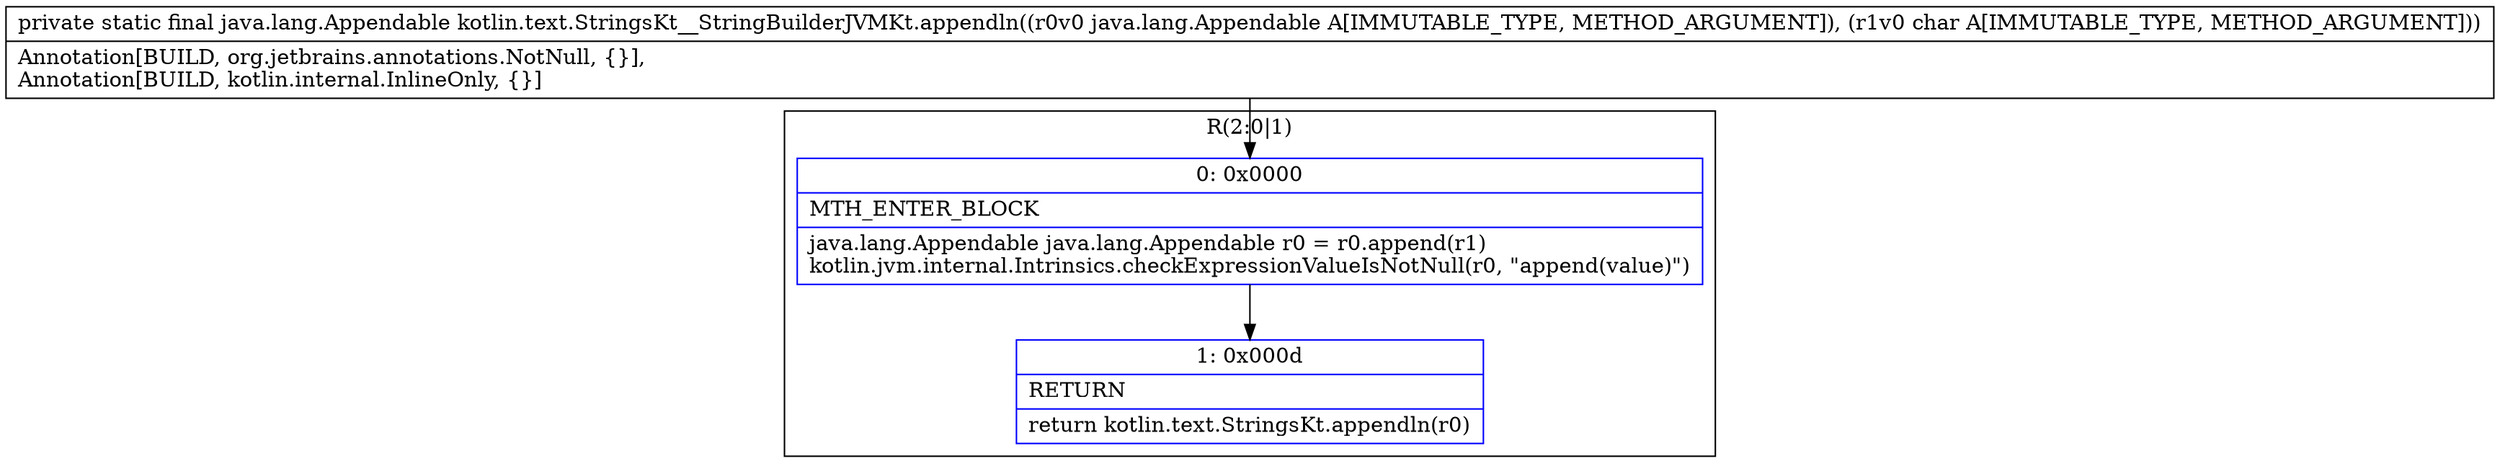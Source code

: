 digraph "CFG forkotlin.text.StringsKt__StringBuilderJVMKt.appendln(Ljava\/lang\/Appendable;C)Ljava\/lang\/Appendable;" {
subgraph cluster_Region_107394652 {
label = "R(2:0|1)";
node [shape=record,color=blue];
Node_0 [shape=record,label="{0\:\ 0x0000|MTH_ENTER_BLOCK\l|java.lang.Appendable java.lang.Appendable r0 = r0.append(r1)\lkotlin.jvm.internal.Intrinsics.checkExpressionValueIsNotNull(r0, \"append(value)\")\l}"];
Node_1 [shape=record,label="{1\:\ 0x000d|RETURN\l|return kotlin.text.StringsKt.appendln(r0)\l}"];
}
MethodNode[shape=record,label="{private static final java.lang.Appendable kotlin.text.StringsKt__StringBuilderJVMKt.appendln((r0v0 java.lang.Appendable A[IMMUTABLE_TYPE, METHOD_ARGUMENT]), (r1v0 char A[IMMUTABLE_TYPE, METHOD_ARGUMENT]))  | Annotation[BUILD, org.jetbrains.annotations.NotNull, \{\}], \lAnnotation[BUILD, kotlin.internal.InlineOnly, \{\}]\l}"];
MethodNode -> Node_0;
Node_0 -> Node_1;
}

